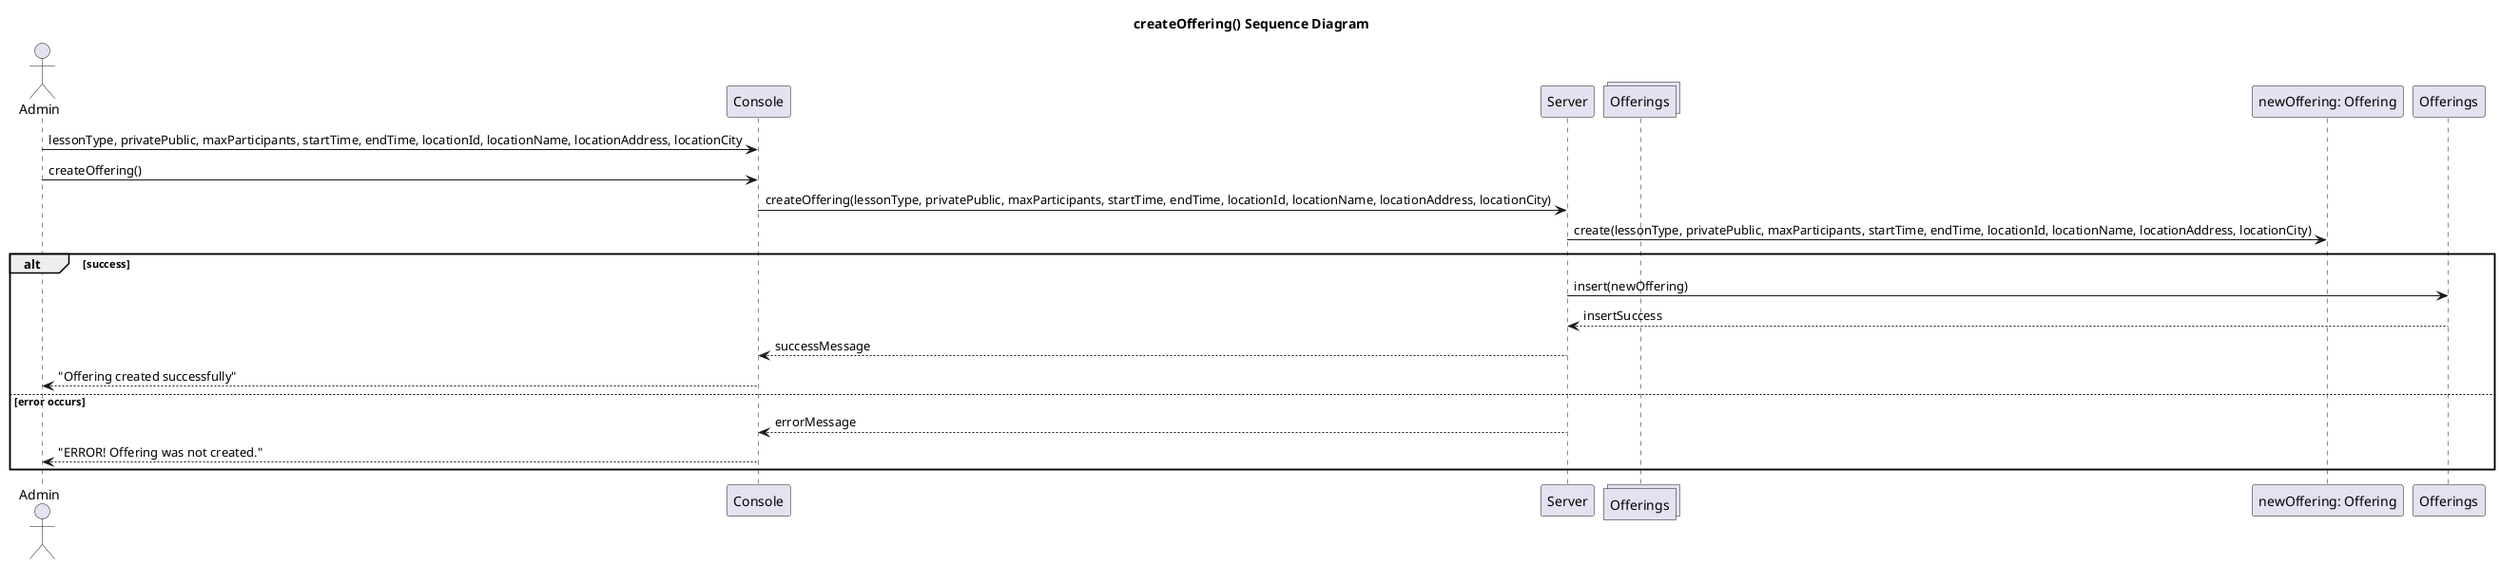 @startuml createOffering

title createOffering() Sequence Diagram

@startuml createOffering

title createOffering() Sequence Diagram

Actor UserPerson as "Admin"
participant Console as Console
participant Server as "Server"
collections Offerings as OfferingsCatalog
participant Offering as "newOffering: Offering"

UserPerson -> Console: lessonType, privatePublic, maxParticipants, startTime, endTime, locationId, locationName, locationAddress, locationCity
UserPerson -> Console: createOffering()

Console -> Server: createOffering(lessonType, privatePublic, maxParticipants, startTime, endTime, locationId, locationName, locationAddress, locationCity)
Server -> Offering: create(lessonType, privatePublic, maxParticipants, startTime, endTime, locationId, locationName, locationAddress, locationCity)

  alt success
    Server -> Offerings: insert(newOffering)
    Offerings --> Server: insertSuccess
    Server --> Console: successMessage
    Console --> UserPerson: "Offering created successfully"
  else error occurs
    Server --> Console: errorMessage
    Console --> UserPerson: "ERROR! Offering was not created."
 
end

@enduml



